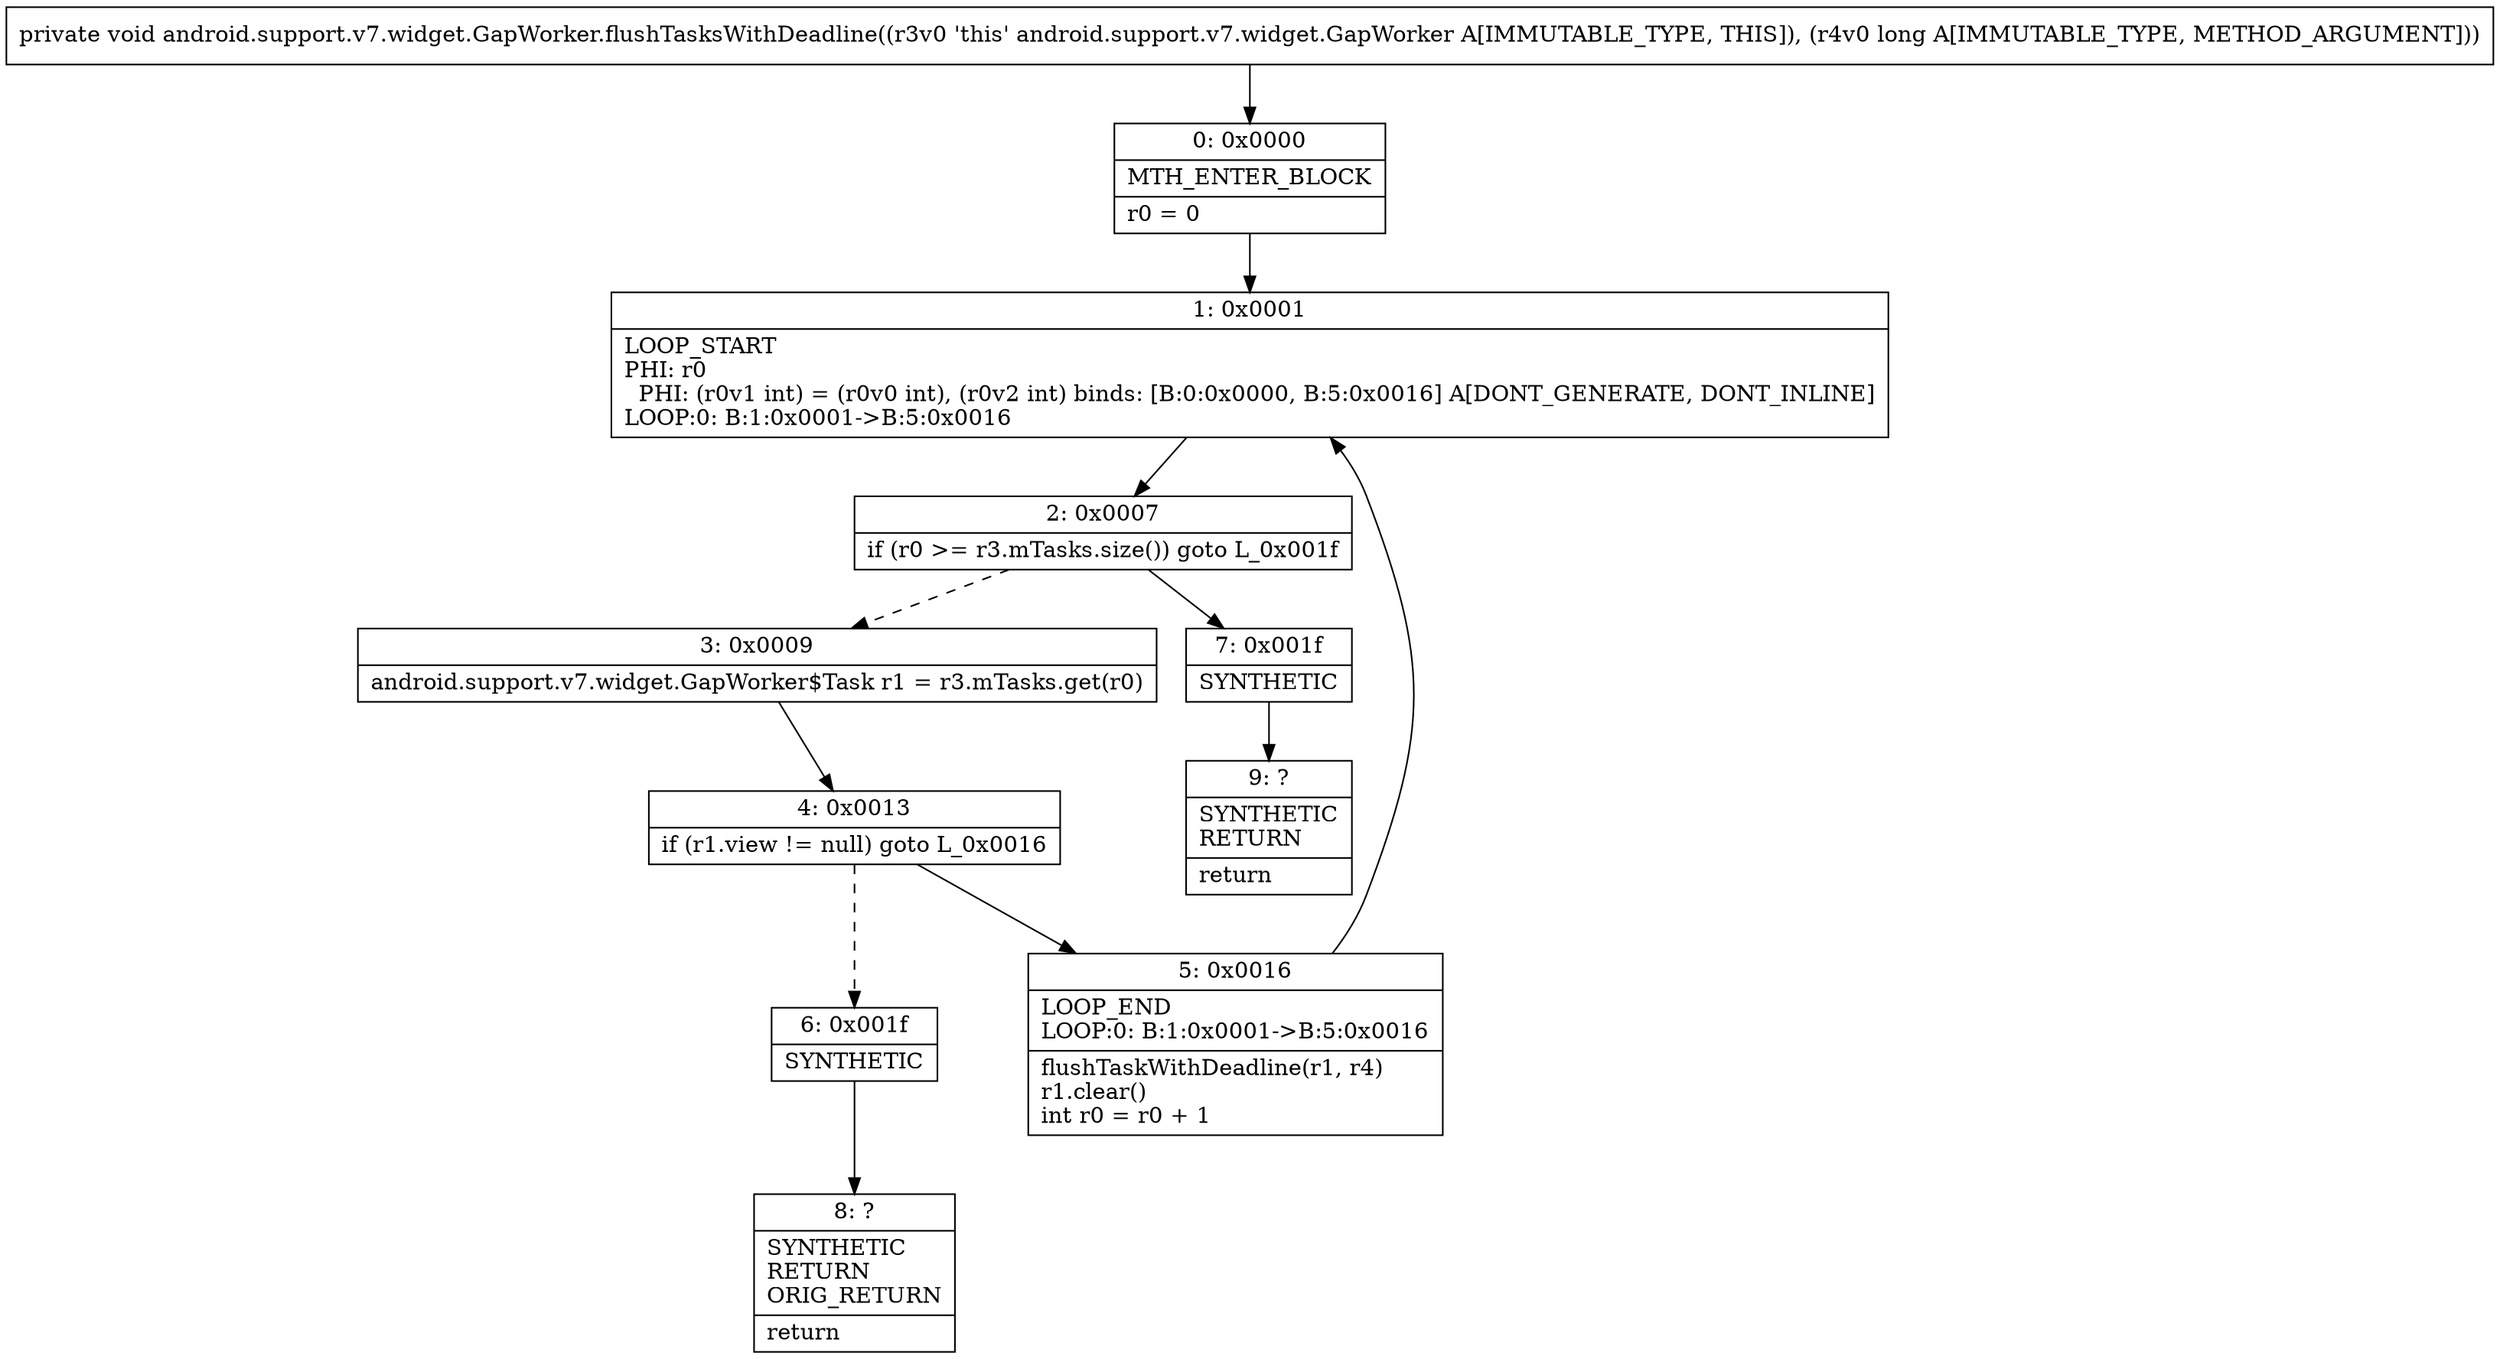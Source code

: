 digraph "CFG forandroid.support.v7.widget.GapWorker.flushTasksWithDeadline(J)V" {
Node_0 [shape=record,label="{0\:\ 0x0000|MTH_ENTER_BLOCK\l|r0 = 0\l}"];
Node_1 [shape=record,label="{1\:\ 0x0001|LOOP_START\lPHI: r0 \l  PHI: (r0v1 int) = (r0v0 int), (r0v2 int) binds: [B:0:0x0000, B:5:0x0016] A[DONT_GENERATE, DONT_INLINE]\lLOOP:0: B:1:0x0001\-\>B:5:0x0016\l}"];
Node_2 [shape=record,label="{2\:\ 0x0007|if (r0 \>= r3.mTasks.size()) goto L_0x001f\l}"];
Node_3 [shape=record,label="{3\:\ 0x0009|android.support.v7.widget.GapWorker$Task r1 = r3.mTasks.get(r0)\l}"];
Node_4 [shape=record,label="{4\:\ 0x0013|if (r1.view != null) goto L_0x0016\l}"];
Node_5 [shape=record,label="{5\:\ 0x0016|LOOP_END\lLOOP:0: B:1:0x0001\-\>B:5:0x0016\l|flushTaskWithDeadline(r1, r4)\lr1.clear()\lint r0 = r0 + 1\l}"];
Node_6 [shape=record,label="{6\:\ 0x001f|SYNTHETIC\l}"];
Node_7 [shape=record,label="{7\:\ 0x001f|SYNTHETIC\l}"];
Node_8 [shape=record,label="{8\:\ ?|SYNTHETIC\lRETURN\lORIG_RETURN\l|return\l}"];
Node_9 [shape=record,label="{9\:\ ?|SYNTHETIC\lRETURN\l|return\l}"];
MethodNode[shape=record,label="{private void android.support.v7.widget.GapWorker.flushTasksWithDeadline((r3v0 'this' android.support.v7.widget.GapWorker A[IMMUTABLE_TYPE, THIS]), (r4v0 long A[IMMUTABLE_TYPE, METHOD_ARGUMENT])) }"];
MethodNode -> Node_0;
Node_0 -> Node_1;
Node_1 -> Node_2;
Node_2 -> Node_3[style=dashed];
Node_2 -> Node_7;
Node_3 -> Node_4;
Node_4 -> Node_5;
Node_4 -> Node_6[style=dashed];
Node_5 -> Node_1;
Node_6 -> Node_8;
Node_7 -> Node_9;
}

